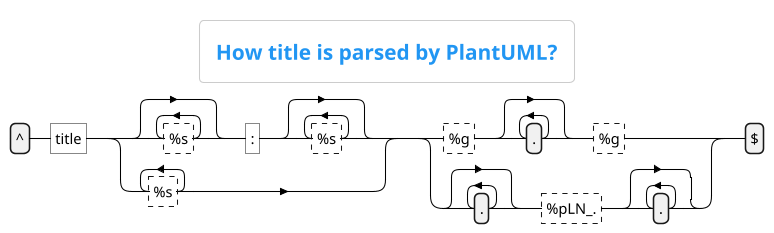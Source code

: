 ' Do not edit
' Theme Gallery
' autogenerated by script
'
@startregex
!theme materia-outline
title How title is parsed by PlantUML?
^title(?:[%s]*:[%s]*|[%s]+)(?:(?:[%g](.*)[%g])|(?:(.*[%pLN_.].*)))$
@endregex
